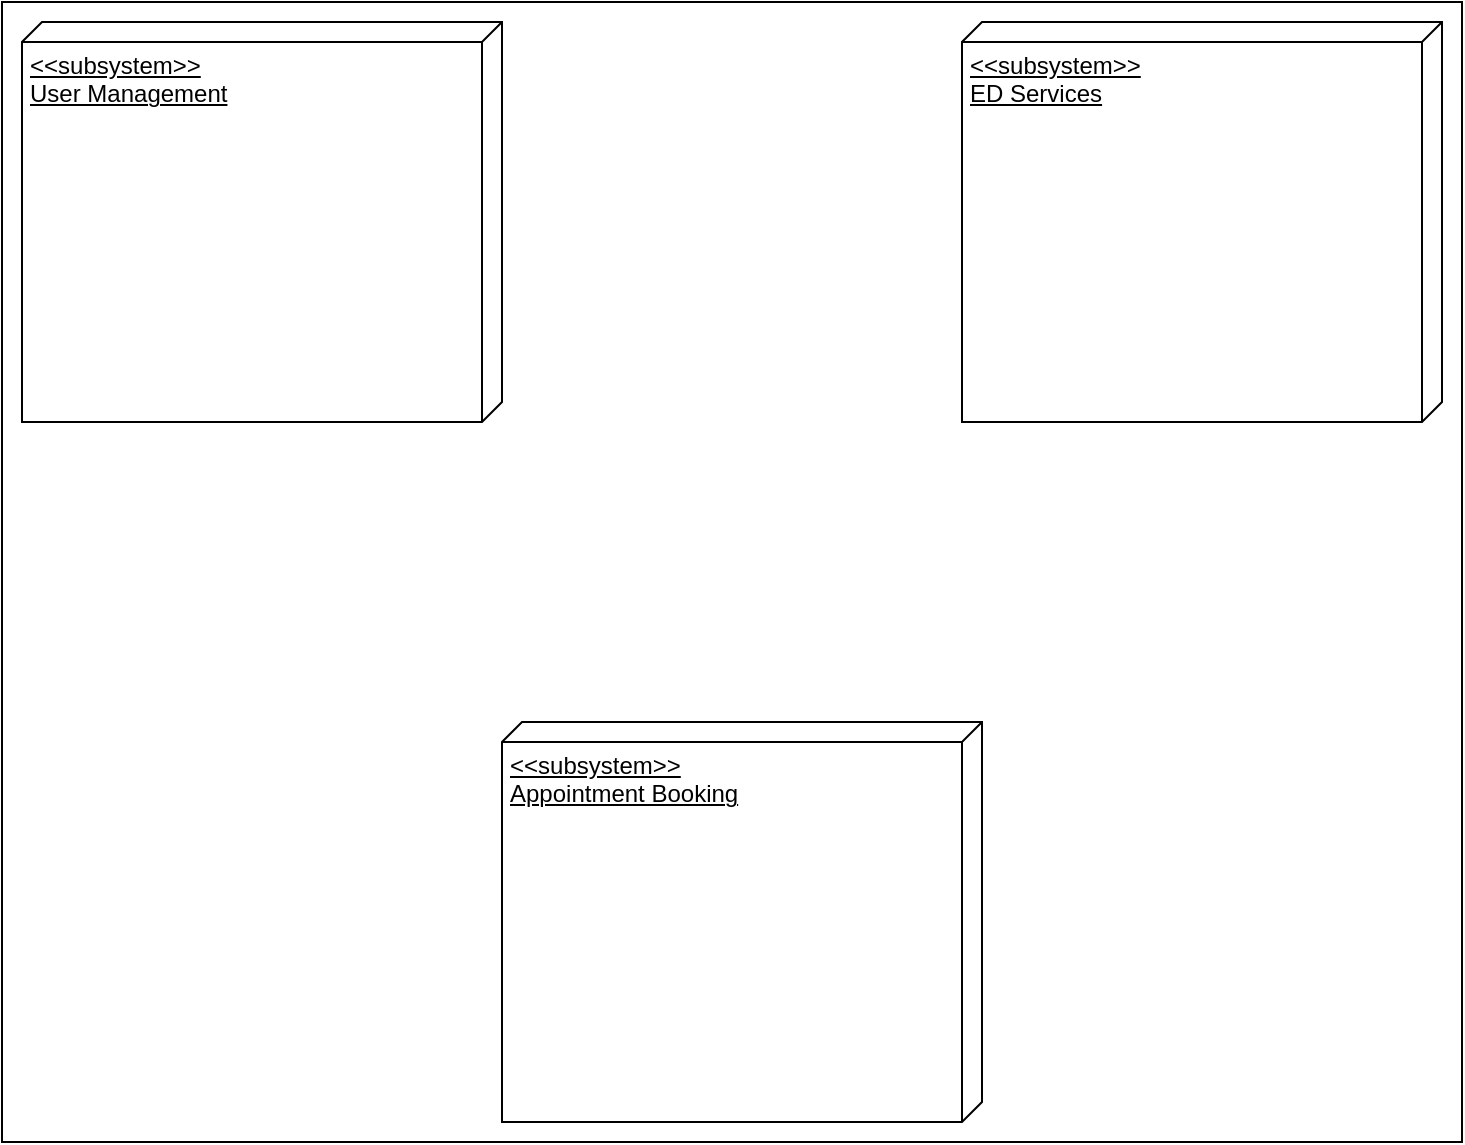 <mxfile version="22.1.5" type="github">
  <diagram name="Page-1" id="XH8o1IDt71k7ToOQpQLz">
    <mxGraphModel dx="954" dy="622" grid="1" gridSize="10" guides="1" tooltips="1" connect="1" arrows="1" fold="1" page="1" pageScale="1" pageWidth="850" pageHeight="1100" math="0" shadow="0">
      <root>
        <mxCell id="0" />
        <mxCell id="1" parent="0" />
        <mxCell id="RHWd82dlNmuR0SWpL10g-8" value="" style="rounded=0;whiteSpace=wrap;html=1;" vertex="1" parent="1">
          <mxGeometry x="40" y="30" width="730" height="570" as="geometry" />
        </mxCell>
        <mxCell id="RHWd82dlNmuR0SWpL10g-4" value="&amp;lt;&amp;lt;subsystem&amp;gt;&amp;gt;&lt;br&gt;&lt;font face=&quot;Helvetica&quot;&gt;User Management&lt;/font&gt;" style="verticalAlign=top;align=left;spacingTop=8;spacingLeft=2;spacingRight=12;shape=cube;size=10;direction=south;fontStyle=4;html=1;whiteSpace=wrap;" vertex="1" parent="1">
          <mxGeometry x="50" y="40" width="240" height="200" as="geometry" />
        </mxCell>
        <mxCell id="RHWd82dlNmuR0SWpL10g-5" value="&amp;lt;&amp;lt;subsystem&amp;gt;&amp;gt;&lt;br&gt;ED Services" style="verticalAlign=top;align=left;spacingTop=8;spacingLeft=2;spacingRight=12;shape=cube;size=10;direction=south;fontStyle=4;html=1;whiteSpace=wrap;" vertex="1" parent="1">
          <mxGeometry x="520" y="40" width="240" height="200" as="geometry" />
        </mxCell>
        <mxCell id="RHWd82dlNmuR0SWpL10g-6" value="&amp;lt;&amp;lt;subsystem&amp;gt;&amp;gt;&lt;br&gt;Appointment Booking" style="verticalAlign=top;align=left;spacingTop=8;spacingLeft=2;spacingRight=12;shape=cube;size=10;direction=south;fontStyle=4;html=1;whiteSpace=wrap;" vertex="1" parent="1">
          <mxGeometry x="290" y="390" width="240" height="200" as="geometry" />
        </mxCell>
      </root>
    </mxGraphModel>
  </diagram>
</mxfile>
